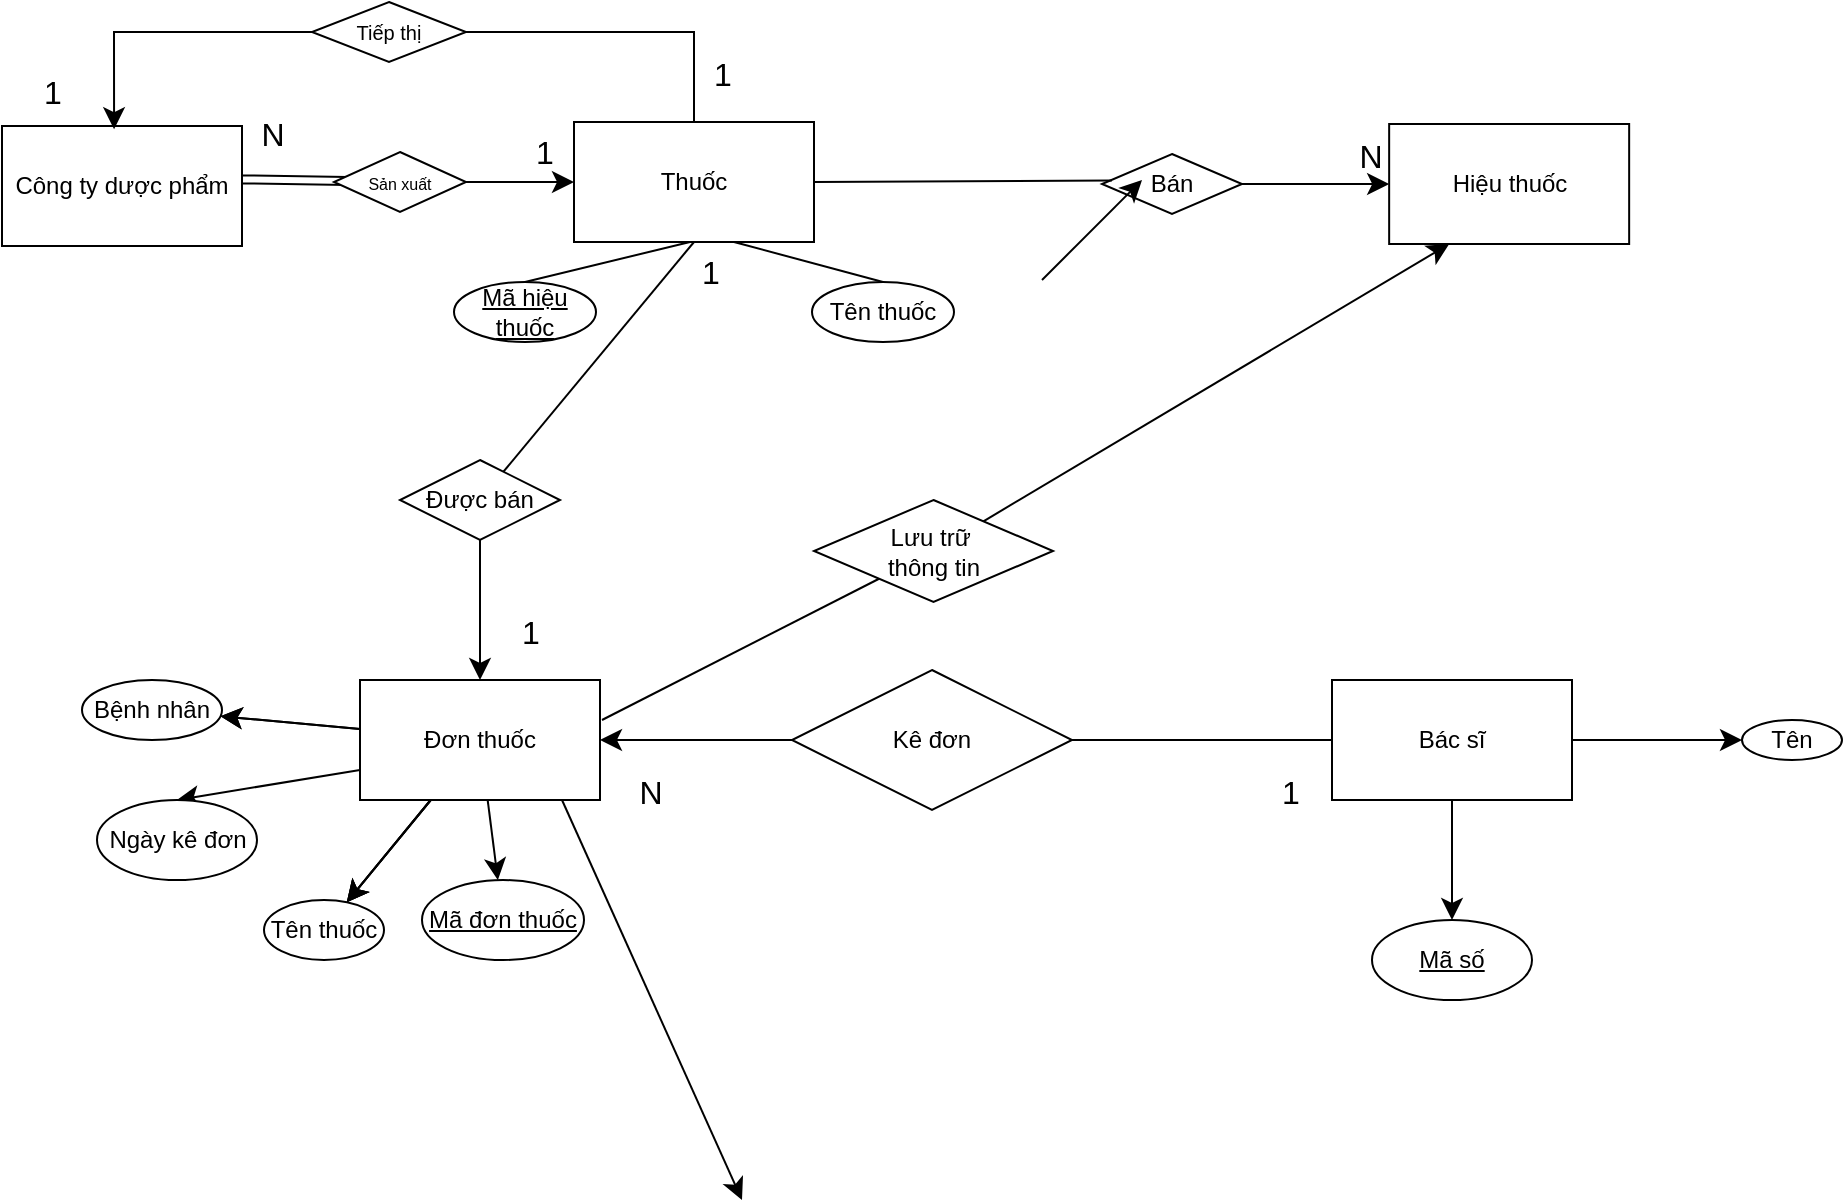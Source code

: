 <mxfile version="26.0.4">
  <diagram name="Trang-1" id="7et00IJPyykRwGStqNOX">
    <mxGraphModel dx="3347" dy="2027" grid="1" gridSize="10" guides="1" tooltips="1" connect="1" arrows="1" fold="1" page="1" pageScale="1" pageWidth="1169" pageHeight="827" math="0" shadow="0">
      <root>
        <mxCell id="0" />
        <mxCell id="1" parent="0" />
        <mxCell id="Y5PChdRtXyHQ076jzOGp-1" value="&lt;font style=&quot;vertical-align: inherit;&quot;&gt;&lt;font style=&quot;vertical-align: inherit;&quot;&gt;Thuốc&lt;/font&gt;&lt;/font&gt;" style="rounded=0;whiteSpace=wrap;html=1;" parent="1" vertex="1">
          <mxGeometry x="406" y="91" width="120" height="60" as="geometry" />
        </mxCell>
        <mxCell id="n2jmg5eNicGJN_R5McYE-2" value="&lt;font style=&quot;vertical-align: inherit;&quot;&gt;&lt;font style=&quot;vertical-align: inherit;&quot;&gt;Hiệu thuốc&lt;/font&gt;&lt;/font&gt;" style="rounded=0;whiteSpace=wrap;html=1;" parent="1" vertex="1">
          <mxGeometry x="813.58" y="92" width="120" height="60" as="geometry" />
        </mxCell>
        <mxCell id="n2jmg5eNicGJN_R5McYE-4" value="&lt;font style=&quot;vertical-align: inherit;&quot;&gt;&lt;font style=&quot;vertical-align: inherit;&quot;&gt;Công ty dược phẩm&lt;/font&gt;&lt;/font&gt;" style="rounded=0;whiteSpace=wrap;html=1;" parent="1" vertex="1">
          <mxGeometry x="120" y="93" width="120" height="60" as="geometry" />
        </mxCell>
        <mxCell id="YLImaf5WuprA8U4HHsAZ-1" value="N" style="text;html=1;align=center;verticalAlign=middle;resizable=0;points=[];autosize=1;strokeColor=none;fillColor=none;fontSize=16;" vertex="1" parent="1">
          <mxGeometry x="235" y="82" width="40" height="30" as="geometry" />
        </mxCell>
        <mxCell id="YLImaf5WuprA8U4HHsAZ-2" value="&lt;font style=&quot;vertical-align: inherit;&quot;&gt;&lt;font style=&quot;vertical-align: inherit;&quot;&gt;1&lt;/font&gt;&lt;/font&gt;" style="text;html=1;align=center;verticalAlign=middle;resizable=0;points=[];autosize=1;strokeColor=none;fillColor=none;fontSize=16;" vertex="1" parent="1">
          <mxGeometry x="376" y="91" width="30" height="30" as="geometry" />
        </mxCell>
        <mxCell id="YLImaf5WuprA8U4HHsAZ-8" value="" style="endArrow=classic;html=1;rounded=0;fontSize=12;curved=1;exitX=1.003;exitY=0.445;exitDx=0;exitDy=0;shape=link;entryX=0.102;entryY=0.485;entryDx=0;entryDy=0;entryPerimeter=0;exitPerimeter=0;" edge="1" parent="1" source="n2jmg5eNicGJN_R5McYE-4" target="YLImaf5WuprA8U4HHsAZ-6">
          <mxGeometry width="50" height="50" relative="1" as="geometry">
            <mxPoint x="236" y="121" as="sourcePoint" />
            <mxPoint x="286" y="121" as="targetPoint" />
          </mxGeometry>
        </mxCell>
        <mxCell id="YLImaf5WuprA8U4HHsAZ-6" value="&lt;font style=&quot;vertical-align: inherit;&quot;&gt;&lt;font style=&quot;vertical-align: inherit; font-size: 8px;&quot;&gt;Sản xuất&lt;/font&gt;&lt;/font&gt;" style="rhombus;whiteSpace=wrap;html=1;" vertex="1" parent="1">
          <mxGeometry x="286" y="106" width="66" height="30" as="geometry" />
        </mxCell>
        <mxCell id="YLImaf5WuprA8U4HHsAZ-9" value="" style="endArrow=classic;html=1;rounded=0;fontSize=12;startSize=8;endSize=8;curved=1;entryX=0;entryY=0.5;entryDx=0;entryDy=0;" edge="1" parent="1" target="Y5PChdRtXyHQ076jzOGp-1">
          <mxGeometry width="50" height="50" relative="1" as="geometry">
            <mxPoint x="352" y="121" as="sourcePoint" />
            <mxPoint x="402" y="71" as="targetPoint" />
          </mxGeometry>
        </mxCell>
        <mxCell id="YLImaf5WuprA8U4HHsAZ-20" style="edgeStyle=orthogonalEdgeStyle;rounded=0;orthogonalLoop=1;jettySize=auto;html=1;entryX=0.467;entryY=0.027;entryDx=0;entryDy=0;fontSize=12;startSize=8;endSize=8;entryPerimeter=0;" edge="1" parent="1" source="YLImaf5WuprA8U4HHsAZ-10" target="n2jmg5eNicGJN_R5McYE-4">
          <mxGeometry relative="1" as="geometry">
            <mxPoint x="176" y="91" as="targetPoint" />
          </mxGeometry>
        </mxCell>
        <mxCell id="YLImaf5WuprA8U4HHsAZ-10" value="&lt;span style=&quot;font-size: 10px;&quot;&gt;Tiếp thị&lt;/span&gt;" style="rhombus;whiteSpace=wrap;html=1;rounded=0;" vertex="1" parent="1">
          <mxGeometry x="275" y="31" width="77" height="30" as="geometry" />
        </mxCell>
        <mxCell id="YLImaf5WuprA8U4HHsAZ-19" value="" style="endArrow=none;html=1;rounded=0;fontSize=12;startSize=8;endSize=8;entryX=0.5;entryY=0;entryDx=0;entryDy=0;exitX=1;exitY=0.5;exitDx=0;exitDy=0;edgeStyle=orthogonalEdgeStyle;" edge="1" parent="1" source="YLImaf5WuprA8U4HHsAZ-10" target="Y5PChdRtXyHQ076jzOGp-1">
          <mxGeometry width="50" height="50" relative="1" as="geometry">
            <mxPoint x="352" y="46" as="sourcePoint" />
            <mxPoint x="451" y="1" as="targetPoint" />
          </mxGeometry>
        </mxCell>
        <mxCell id="YLImaf5WuprA8U4HHsAZ-21" value="1" style="text;html=1;align=center;verticalAlign=middle;resizable=0;points=[];autosize=1;strokeColor=none;fillColor=none;fontSize=16;" vertex="1" parent="1">
          <mxGeometry x="465" y="52" width="30" height="30" as="geometry" />
        </mxCell>
        <mxCell id="YLImaf5WuprA8U4HHsAZ-22" value="1" style="text;html=1;align=center;verticalAlign=middle;resizable=0;points=[];autosize=1;strokeColor=none;fillColor=none;fontSize=16;" vertex="1" parent="1">
          <mxGeometry x="130" y="61" width="30" height="30" as="geometry" />
        </mxCell>
        <mxCell id="YLImaf5WuprA8U4HHsAZ-50" style="edgeStyle=none;curved=1;rounded=0;orthogonalLoop=1;jettySize=auto;html=1;entryX=0;entryY=0.5;entryDx=0;entryDy=0;fontSize=12;startSize=8;endSize=8;" edge="1" parent="1" source="YLImaf5WuprA8U4HHsAZ-23" target="n2jmg5eNicGJN_R5McYE-2">
          <mxGeometry relative="1" as="geometry" />
        </mxCell>
        <mxCell id="YLImaf5WuprA8U4HHsAZ-23" value="Bán" style="rhombus;whiteSpace=wrap;html=1;" vertex="1" parent="1">
          <mxGeometry x="670" y="107" width="70" height="30" as="geometry" />
        </mxCell>
        <mxCell id="YLImaf5WuprA8U4HHsAZ-24" value="" style="endArrow=none;html=1;rounded=0;fontSize=12;startSize=8;endSize=8;entryX=0.071;entryY=0.442;entryDx=0;entryDy=0;entryPerimeter=0;exitX=1;exitY=0.5;exitDx=0;exitDy=0;" edge="1" parent="1" source="Y5PChdRtXyHQ076jzOGp-1" target="YLImaf5WuprA8U4HHsAZ-23">
          <mxGeometry width="50" height="50" relative="1" as="geometry">
            <mxPoint x="420" y="121" as="sourcePoint" />
            <mxPoint x="550" y="122" as="targetPoint" />
          </mxGeometry>
        </mxCell>
        <mxCell id="YLImaf5WuprA8U4HHsAZ-27" value="N" style="text;html=1;align=center;verticalAlign=middle;resizable=0;points=[];autosize=1;strokeColor=none;fillColor=none;fontSize=16;" vertex="1" parent="1">
          <mxGeometry x="783.58" y="93" width="40" height="30" as="geometry" />
        </mxCell>
        <mxCell id="YLImaf5WuprA8U4HHsAZ-28" value="&lt;u&gt;Mã hiệu thuốc&lt;/u&gt;" style="ellipse;whiteSpace=wrap;html=1;" vertex="1" parent="1">
          <mxGeometry x="346" y="171" width="71" height="30" as="geometry" />
        </mxCell>
        <mxCell id="YLImaf5WuprA8U4HHsAZ-29" value="Tên thuốc" style="ellipse;whiteSpace=wrap;html=1;" vertex="1" parent="1">
          <mxGeometry x="525" y="171" width="71" height="30" as="geometry" />
        </mxCell>
        <mxCell id="YLImaf5WuprA8U4HHsAZ-30" value="" style="endArrow=none;html=1;rounded=0;fontSize=12;startSize=8;endSize=8;curved=1;exitX=0.5;exitY=0;exitDx=0;exitDy=0;" edge="1" parent="1" source="YLImaf5WuprA8U4HHsAZ-28">
          <mxGeometry width="50" height="50" relative="1" as="geometry">
            <mxPoint x="414" y="201" as="sourcePoint" />
            <mxPoint x="464" y="151" as="targetPoint" />
          </mxGeometry>
        </mxCell>
        <mxCell id="YLImaf5WuprA8U4HHsAZ-31" value="" style="endArrow=none;html=1;rounded=0;fontSize=12;startSize=8;endSize=8;curved=1;exitX=0.5;exitY=0;exitDx=0;exitDy=0;" edge="1" parent="1" source="YLImaf5WuprA8U4HHsAZ-29">
          <mxGeometry width="50" height="50" relative="1" as="geometry">
            <mxPoint x="441" y="201" as="sourcePoint" />
            <mxPoint x="486" y="151" as="targetPoint" />
          </mxGeometry>
        </mxCell>
        <mxCell id="YLImaf5WuprA8U4HHsAZ-35" value="" style="endArrow=none;html=1;rounded=0;fontSize=12;startSize=8;endSize=8;curved=1;exitX=0.5;exitY=1;exitDx=0;exitDy=0;" edge="1" parent="1" source="Y5PChdRtXyHQ076jzOGp-1" target="YLImaf5WuprA8U4HHsAZ-36">
          <mxGeometry width="50" height="50" relative="1" as="geometry">
            <mxPoint x="476" y="231" as="sourcePoint" />
            <mxPoint x="476" y="151" as="targetPoint" />
          </mxGeometry>
        </mxCell>
        <mxCell id="YLImaf5WuprA8U4HHsAZ-38" value="" style="edgeStyle=none;curved=1;rounded=0;orthogonalLoop=1;jettySize=auto;html=1;fontSize=12;startSize=8;endSize=8;" edge="1" parent="1" source="YLImaf5WuprA8U4HHsAZ-36" target="YLImaf5WuprA8U4HHsAZ-37">
          <mxGeometry relative="1" as="geometry" />
        </mxCell>
        <mxCell id="YLImaf5WuprA8U4HHsAZ-36" value="Được bán" style="rhombus;whiteSpace=wrap;html=1;" vertex="1" parent="1">
          <mxGeometry x="319" y="260" width="80" height="40" as="geometry" />
        </mxCell>
        <mxCell id="YLImaf5WuprA8U4HHsAZ-40" value="" style="edgeStyle=none;curved=1;rounded=0;orthogonalLoop=1;jettySize=auto;html=1;fontSize=12;startSize=8;endSize=8;" edge="1" parent="1" source="YLImaf5WuprA8U4HHsAZ-37" target="YLImaf5WuprA8U4HHsAZ-39">
          <mxGeometry relative="1" as="geometry" />
        </mxCell>
        <mxCell id="YLImaf5WuprA8U4HHsAZ-42" value="" style="edgeStyle=none;curved=1;rounded=0;orthogonalLoop=1;jettySize=auto;html=1;fontSize=12;startSize=8;endSize=8;" edge="1" parent="1" source="YLImaf5WuprA8U4HHsAZ-37" target="YLImaf5WuprA8U4HHsAZ-39">
          <mxGeometry relative="1" as="geometry" />
        </mxCell>
        <mxCell id="YLImaf5WuprA8U4HHsAZ-46" value="" style="edgeStyle=none;curved=1;rounded=0;orthogonalLoop=1;jettySize=auto;html=1;fontSize=12;startSize=8;endSize=8;" edge="1" parent="1" source="YLImaf5WuprA8U4HHsAZ-37" target="YLImaf5WuprA8U4HHsAZ-45">
          <mxGeometry relative="1" as="geometry" />
        </mxCell>
        <mxCell id="YLImaf5WuprA8U4HHsAZ-47" value="" style="edgeStyle=none;curved=1;rounded=0;orthogonalLoop=1;jettySize=auto;html=1;fontSize=12;startSize=8;endSize=8;" edge="1" parent="1" source="YLImaf5WuprA8U4HHsAZ-37" target="YLImaf5WuprA8U4HHsAZ-45">
          <mxGeometry relative="1" as="geometry" />
        </mxCell>
        <mxCell id="YLImaf5WuprA8U4HHsAZ-49" value="" style="edgeStyle=none;curved=1;rounded=0;orthogonalLoop=1;jettySize=auto;html=1;fontSize=12;startSize=8;endSize=8;exitX=0;exitY=0.75;exitDx=0;exitDy=0;entryX=0.5;entryY=0;entryDx=0;entryDy=0;" edge="1" parent="1" source="YLImaf5WuprA8U4HHsAZ-37" target="YLImaf5WuprA8U4HHsAZ-48">
          <mxGeometry relative="1" as="geometry">
            <mxPoint x="299" y="410" as="sourcePoint" />
            <mxPoint x="221" y="456" as="targetPoint" />
          </mxGeometry>
        </mxCell>
        <mxCell id="YLImaf5WuprA8U4HHsAZ-53" value="" style="edgeStyle=none;curved=1;rounded=0;orthogonalLoop=1;jettySize=auto;html=1;fontSize=12;startSize=8;endSize=8;" edge="1" parent="1" source="YLImaf5WuprA8U4HHsAZ-37" target="YLImaf5WuprA8U4HHsAZ-52">
          <mxGeometry relative="1" as="geometry" />
        </mxCell>
        <mxCell id="YLImaf5WuprA8U4HHsAZ-54" value="" style="edgeStyle=none;curved=1;rounded=0;orthogonalLoop=1;jettySize=auto;html=1;fontSize=12;startSize=8;endSize=8;" edge="1" parent="1" source="YLImaf5WuprA8U4HHsAZ-37" target="YLImaf5WuprA8U4HHsAZ-39">
          <mxGeometry relative="1" as="geometry" />
        </mxCell>
        <mxCell id="YLImaf5WuprA8U4HHsAZ-37" value="Đơn thuốc" style="whiteSpace=wrap;html=1;" vertex="1" parent="1">
          <mxGeometry x="299" y="370" width="120" height="60" as="geometry" />
        </mxCell>
        <mxCell id="YLImaf5WuprA8U4HHsAZ-39" value="Tên thuốc" style="ellipse;whiteSpace=wrap;html=1;" vertex="1" parent="1">
          <mxGeometry x="251" y="480" width="60" height="30" as="geometry" />
        </mxCell>
        <mxCell id="YLImaf5WuprA8U4HHsAZ-45" value="Bệnh nhân" style="ellipse;whiteSpace=wrap;html=1;" vertex="1" parent="1">
          <mxGeometry x="160" y="370" width="70" height="30" as="geometry" />
        </mxCell>
        <mxCell id="YLImaf5WuprA8U4HHsAZ-48" value="Ngày kê đơn" style="ellipse;whiteSpace=wrap;html=1;" vertex="1" parent="1">
          <mxGeometry x="167.5" y="430" width="80" height="40" as="geometry" />
        </mxCell>
        <mxCell id="YLImaf5WuprA8U4HHsAZ-52" value="&lt;u&gt;Mã đơn thuốc&lt;/u&gt;" style="ellipse;whiteSpace=wrap;html=1;" vertex="1" parent="1">
          <mxGeometry x="330" y="470" width="81" height="40" as="geometry" />
        </mxCell>
        <mxCell id="YLImaf5WuprA8U4HHsAZ-55" value="" style="endArrow=none;html=1;rounded=0;fontSize=12;startSize=8;endSize=8;curved=1;entryX=0;entryY=0.5;entryDx=0;entryDy=0;exitX=1;exitY=0.5;exitDx=0;exitDy=0;" edge="1" parent="1" source="YLImaf5WuprA8U4HHsAZ-56" target="YLImaf5WuprA8U4HHsAZ-57">
          <mxGeometry width="50" height="50" relative="1" as="geometry">
            <mxPoint x="420" y="400" as="sourcePoint" />
            <mxPoint x="530" y="400" as="targetPoint" />
          </mxGeometry>
        </mxCell>
        <mxCell id="YLImaf5WuprA8U4HHsAZ-58" value="" style="edgeStyle=none;curved=1;rounded=0;orthogonalLoop=1;jettySize=auto;html=1;fontSize=12;startSize=8;endSize=8;entryX=1;entryY=0.5;entryDx=0;entryDy=0;" edge="1" parent="1" source="YLImaf5WuprA8U4HHsAZ-56" target="YLImaf5WuprA8U4HHsAZ-37">
          <mxGeometry relative="1" as="geometry">
            <mxPoint x="440" y="360" as="targetPoint" />
          </mxGeometry>
        </mxCell>
        <mxCell id="YLImaf5WuprA8U4HHsAZ-56" value="Kê đơn" style="rhombus;whiteSpace=wrap;html=1;" vertex="1" parent="1">
          <mxGeometry x="515" y="365" width="140" height="70" as="geometry" />
        </mxCell>
        <mxCell id="YLImaf5WuprA8U4HHsAZ-60" value="" style="edgeStyle=none;curved=1;rounded=0;orthogonalLoop=1;jettySize=auto;html=1;fontSize=12;startSize=8;endSize=8;" edge="1" parent="1" source="YLImaf5WuprA8U4HHsAZ-57" target="YLImaf5WuprA8U4HHsAZ-59">
          <mxGeometry relative="1" as="geometry" />
        </mxCell>
        <mxCell id="YLImaf5WuprA8U4HHsAZ-62" value="" style="edgeStyle=none;curved=1;rounded=0;orthogonalLoop=1;jettySize=auto;html=1;fontSize=12;startSize=8;endSize=8;" edge="1" parent="1" source="YLImaf5WuprA8U4HHsAZ-57" target="YLImaf5WuprA8U4HHsAZ-61">
          <mxGeometry relative="1" as="geometry" />
        </mxCell>
        <mxCell id="YLImaf5WuprA8U4HHsAZ-57" value="Bác sĩ" style="whiteSpace=wrap;html=1;" vertex="1" parent="1">
          <mxGeometry x="785" y="370" width="120" height="60" as="geometry" />
        </mxCell>
        <mxCell id="YLImaf5WuprA8U4HHsAZ-59" value="Tên" style="ellipse;whiteSpace=wrap;html=1;" vertex="1" parent="1">
          <mxGeometry x="990" y="390" width="50" height="20" as="geometry" />
        </mxCell>
        <mxCell id="YLImaf5WuprA8U4HHsAZ-61" value="&lt;u&gt;Mã số&lt;/u&gt;" style="ellipse;whiteSpace=wrap;html=1;" vertex="1" parent="1">
          <mxGeometry x="805" y="490" width="80" height="40" as="geometry" />
        </mxCell>
        <mxCell id="YLImaf5WuprA8U4HHsAZ-64" value="" style="endArrow=none;html=1;rounded=0;fontSize=12;startSize=8;endSize=8;curved=1;" edge="1" parent="1" target="YLImaf5WuprA8U4HHsAZ-65">
          <mxGeometry width="50" height="50" relative="1" as="geometry">
            <mxPoint x="420" y="390" as="sourcePoint" />
            <mxPoint x="540" y="330" as="targetPoint" />
          </mxGeometry>
        </mxCell>
        <mxCell id="YLImaf5WuprA8U4HHsAZ-66" style="edgeStyle=none;curved=1;rounded=0;orthogonalLoop=1;jettySize=auto;html=1;fontSize=12;startSize=8;endSize=8;entryX=0.25;entryY=1;entryDx=0;entryDy=0;" edge="1" parent="1" source="YLImaf5WuprA8U4HHsAZ-65" target="n2jmg5eNicGJN_R5McYE-2">
          <mxGeometry relative="1" as="geometry">
            <mxPoint x="780" y="160" as="targetPoint" />
          </mxGeometry>
        </mxCell>
        <mxCell id="YLImaf5WuprA8U4HHsAZ-65" value="Lưu trữ&amp;nbsp;&lt;br&gt;thông tin" style="rhombus;whiteSpace=wrap;html=1;" vertex="1" parent="1">
          <mxGeometry x="526" y="280" width="119.5" height="51" as="geometry" />
        </mxCell>
        <mxCell id="YLImaf5WuprA8U4HHsAZ-67" value="1" style="text;html=1;align=center;verticalAlign=middle;resizable=0;points=[];autosize=1;strokeColor=none;fillColor=none;fontSize=16;" vertex="1" parent="1">
          <mxGeometry x="459" y="151" width="30" height="30" as="geometry" />
        </mxCell>
        <mxCell id="YLImaf5WuprA8U4HHsAZ-68" value="1" style="text;html=1;align=center;verticalAlign=middle;resizable=0;points=[];autosize=1;strokeColor=none;fillColor=none;fontSize=16;" vertex="1" parent="1">
          <mxGeometry x="369" y="331" width="30" height="30" as="geometry" />
        </mxCell>
        <mxCell id="YLImaf5WuprA8U4HHsAZ-69" value="1" style="text;html=1;align=center;verticalAlign=middle;resizable=0;points=[];autosize=1;strokeColor=none;fillColor=none;fontSize=16;" vertex="1" parent="1">
          <mxGeometry x="749" y="411" width="30" height="30" as="geometry" />
        </mxCell>
        <mxCell id="YLImaf5WuprA8U4HHsAZ-70" value="N" style="text;html=1;align=center;verticalAlign=middle;resizable=0;points=[];autosize=1;strokeColor=none;fillColor=none;fontSize=16;" vertex="1" parent="1">
          <mxGeometry x="424" y="411" width="40" height="30" as="geometry" />
        </mxCell>
        <mxCell id="YLImaf5WuprA8U4HHsAZ-71" value="" style="endArrow=classic;html=1;rounded=0;fontSize=12;startSize=8;endSize=8;curved=1;" edge="1" parent="1">
          <mxGeometry width="50" height="50" relative="1" as="geometry">
            <mxPoint x="640" y="170" as="sourcePoint" />
            <mxPoint x="690" y="120" as="targetPoint" />
          </mxGeometry>
        </mxCell>
        <mxCell id="YLImaf5WuprA8U4HHsAZ-72" value="" style="endArrow=classic;html=1;rounded=0;fontSize=12;startSize=8;endSize=8;curved=1;" edge="1" parent="1">
          <mxGeometry width="50" height="50" relative="1" as="geometry">
            <mxPoint x="400" y="430" as="sourcePoint" />
            <mxPoint x="490" y="630" as="targetPoint" />
          </mxGeometry>
        </mxCell>
      </root>
    </mxGraphModel>
  </diagram>
</mxfile>
